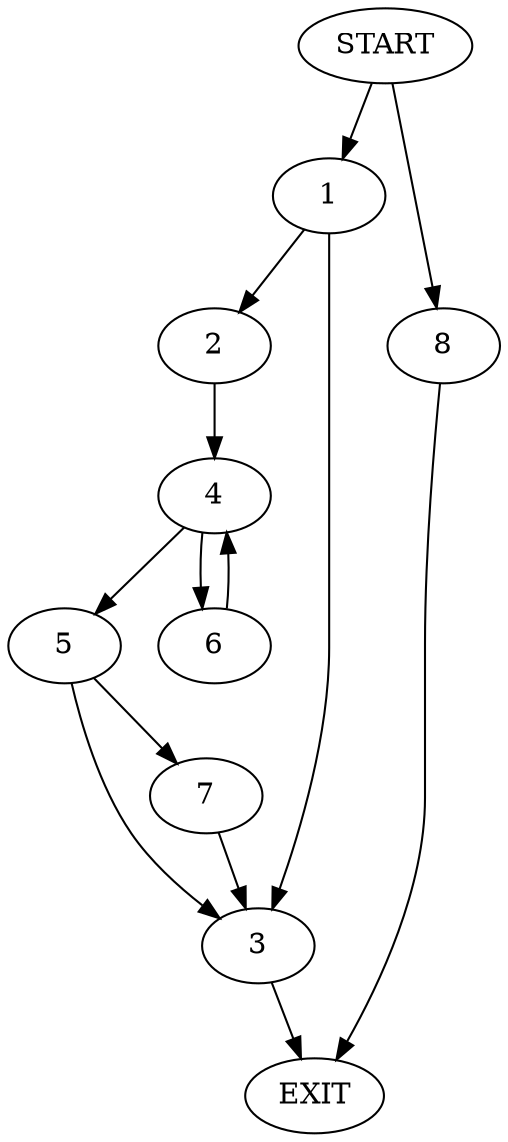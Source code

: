 digraph {
0 [label="START"]
9 [label="EXIT"]
0 -> 1
1 -> 2
1 -> 3
2 -> 4
3 -> 9
4 -> 5
4 -> 6
5 -> 3
5 -> 7
6 -> 4
7 -> 3
0 -> 8
8 -> 9
}
